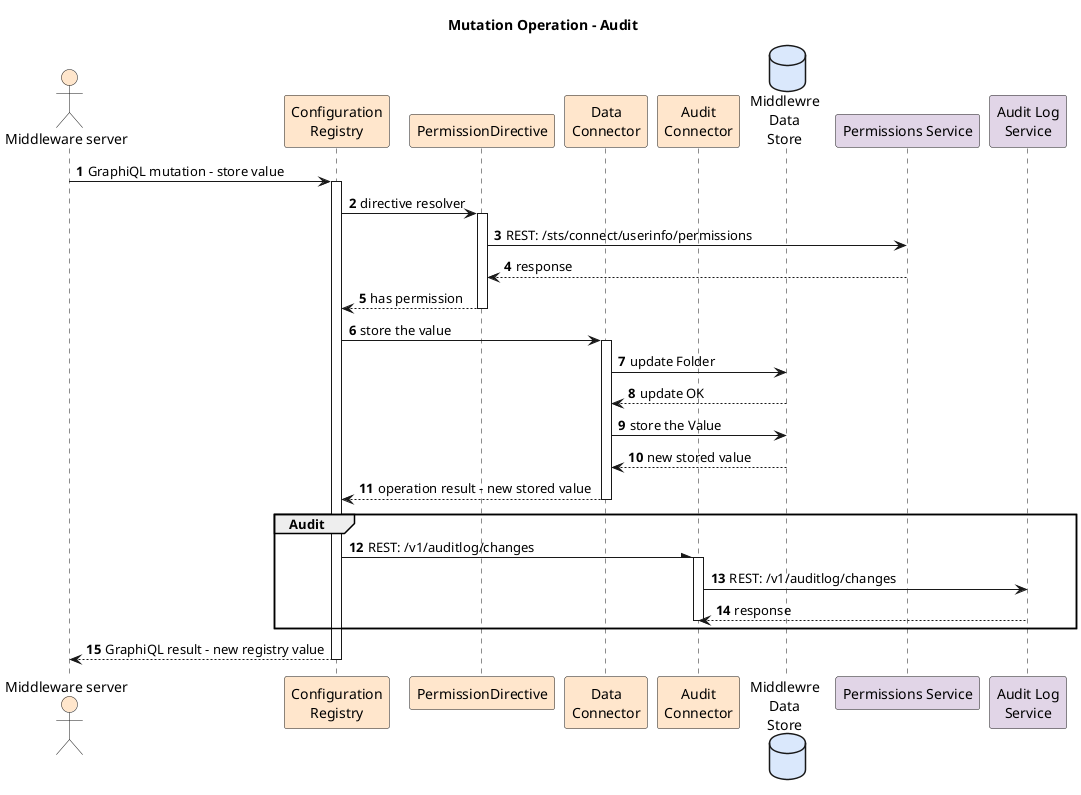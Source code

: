 @startuml
title Mutation Operation - Audit
autonumber

actor "Middleware server" as Middleware #FFE6CC
participant "Configuration\nRegistry" as registry #FFE6CC
participant "PermissionDirective" as permissionD #FFE6CC
participant "Data\nConnector" as dataCon  #FFE6CC
participant "Audit\nConnector" as audCon  #FFE6CC
database "Middlewre\nData\nStore" as store #DAE8FC
participant "Permissions Service" as permissionS #E1D5E7
participant "Audit Log\nService" as auditS #E1D5E7

Middleware -> registry : GraphiQL mutation - store value
activate registry
registry -> permissionD : directive resolver
activate permissionD
permissionD -> permissionS: REST: /sts/connect/userinfo/permissions
permissionD <-- permissionS: response 
registry<-- permissionD : has permission
deactivate permissionD
registry -> dataCon : store the value
activate dataCon
dataCon -> store : update Folder
dataCon <-- store : update OK
dataCon -> store : store the Value
dataCon <-- store : new stored value
registry <-- dataCon : operation result - new stored value
deactivate dataCon
group Audit
registry -\ audCon : REST: /v1/auditlog/changes
activate audCon
audCon -> auditS : REST: /v1/auditlog/changes
audCon <-- auditS : response
deactivate audCon
end
Middleware <-- registry : GraphiQL result - new registry value
deactivate registry




@enduml
